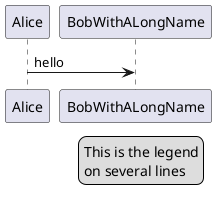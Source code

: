 {
  "sha1": "5m3uyg01c4wyxsir9dpg8v8zy359xl9",
  "insertion": {
    "when": "2024-05-30T20:48:20.770Z",
    "user": "plantuml@gmail.com"
  }
}
@startuml
legend right
  This is the legend
  on several lines
end legend

Alice -> BobWithALongName : hello

@enduml
